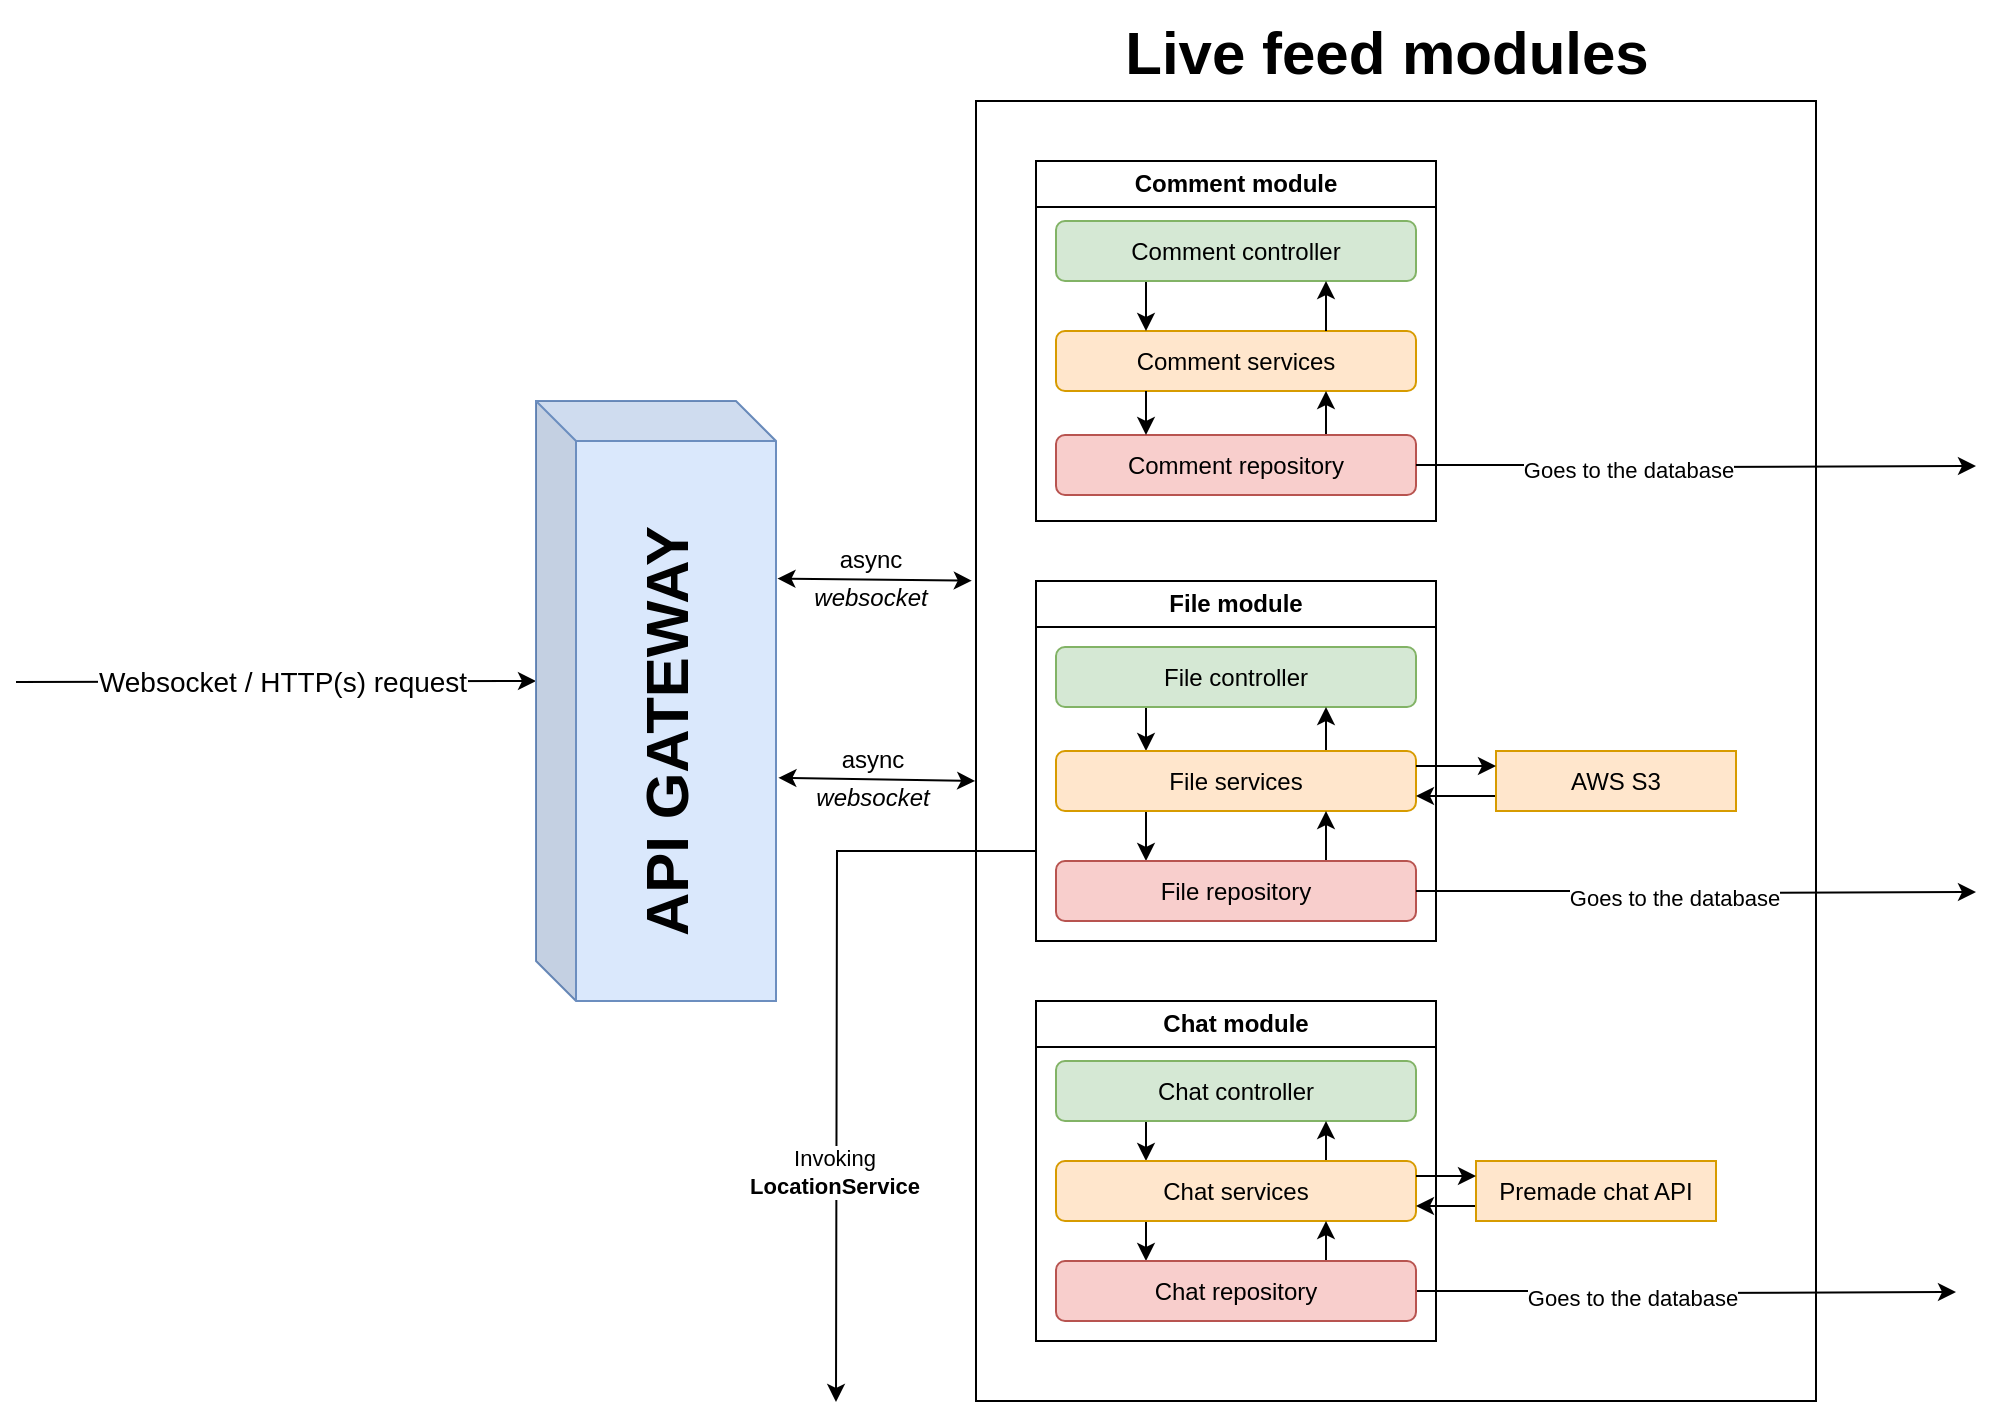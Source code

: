 <mxfile version="22.1.3" type="device">
  <diagram name="1 oldal" id="sQpmtlh0ADcDr7cKd1qy">
    <mxGraphModel dx="1687" dy="1731" grid="1" gridSize="10" guides="1" tooltips="1" connect="1" arrows="1" fold="1" page="1" pageScale="1" pageWidth="1169" pageHeight="827" math="0" shadow="0">
      <root>
        <mxCell id="0" />
        <mxCell id="1" parent="0" />
        <mxCell id="K_W33pW4idrhbQlklU6j-58" value="" style="whiteSpace=wrap;html=1;fillColor=none;" parent="1" vertex="1">
          <mxGeometry x="630" y="-10.5" width="420" height="650" as="geometry" />
        </mxCell>
        <mxCell id="K_W33pW4idrhbQlklU6j-4" value="" style="edgeStyle=none;orthogonalLoop=1;jettySize=auto;html=1;rounded=0;entryX=0;entryY=0;entryDx=0;entryDy=140;entryPerimeter=0;" parent="1" target="K_W33pW4idrhbQlklU6j-1" edge="1">
          <mxGeometry width="100" relative="1" as="geometry">
            <mxPoint x="150" y="280" as="sourcePoint" />
            <mxPoint x="250" y="280" as="targetPoint" />
            <Array as="points" />
          </mxGeometry>
        </mxCell>
        <mxCell id="K_W33pW4idrhbQlklU6j-8" value="Websocket / HTTP(s) request" style="edgeLabel;html=1;align=center;verticalAlign=middle;resizable=0;points=[];fontSize=14;" parent="K_W33pW4idrhbQlklU6j-4" vertex="1" connectable="0">
          <mxGeometry x="0.019" relative="1" as="geometry">
            <mxPoint as="offset" />
          </mxGeometry>
        </mxCell>
        <mxCell id="K_W33pW4idrhbQlklU6j-1" value="&lt;h2&gt;&lt;br&gt;&lt;/h2&gt;" style="shape=cube;whiteSpace=wrap;html=1;boundedLbl=1;backgroundOutline=1;darkOpacity=0.05;darkOpacity2=0.1;fillColor=#dae8fc;strokeColor=#6c8ebf;" parent="1" vertex="1">
          <mxGeometry x="410" y="139.5" width="120" height="300" as="geometry" />
        </mxCell>
        <mxCell id="K_W33pW4idrhbQlklU6j-2" value="&lt;b&gt;&lt;font style=&quot;font-size: 30px;&quot;&gt;API GATEWAY&lt;/font&gt;&lt;/b&gt;" style="text;html=1;align=center;verticalAlign=middle;resizable=0;points=[];autosize=1;strokeColor=none;fillColor=none;rotation=-90;" parent="1" vertex="1">
          <mxGeometry x="360" y="280" width="230" height="50" as="geometry" />
        </mxCell>
        <mxCell id="K_W33pW4idrhbQlklU6j-9" value="Comment module" style="swimlane;whiteSpace=wrap;html=1;" parent="1" vertex="1">
          <mxGeometry x="660" y="19.5" width="200" height="180" as="geometry" />
        </mxCell>
        <mxCell id="K_W33pW4idrhbQlklU6j-11" value="Comment services" style="rounded=1;whiteSpace=wrap;html=1;fillColor=#ffe6cc;strokeColor=#d79b00;" parent="K_W33pW4idrhbQlklU6j-9" vertex="1">
          <mxGeometry x="10" y="85" width="180" height="30" as="geometry" />
        </mxCell>
        <mxCell id="K_W33pW4idrhbQlklU6j-12" style="edgeStyle=orthogonalEdgeStyle;rounded=0;orthogonalLoop=1;jettySize=auto;html=1;exitX=0.25;exitY=1;exitDx=0;exitDy=0;entryX=0.25;entryY=0;entryDx=0;entryDy=0;" parent="1" source="K_W33pW4idrhbQlklU6j-10" target="K_W33pW4idrhbQlklU6j-11" edge="1">
          <mxGeometry relative="1" as="geometry" />
        </mxCell>
        <mxCell id="K_W33pW4idrhbQlklU6j-10" value="Comment controller" style="rounded=1;whiteSpace=wrap;html=1;fillColor=#d5e8d4;strokeColor=#82b366;" parent="1" vertex="1">
          <mxGeometry x="670" y="49.5" width="180" height="30" as="geometry" />
        </mxCell>
        <mxCell id="K_W33pW4idrhbQlklU6j-13" style="edgeStyle=orthogonalEdgeStyle;rounded=0;orthogonalLoop=1;jettySize=auto;html=1;exitX=0.75;exitY=0;exitDx=0;exitDy=0;entryX=0.75;entryY=1;entryDx=0;entryDy=0;" parent="1" source="K_W33pW4idrhbQlklU6j-11" target="K_W33pW4idrhbQlklU6j-10" edge="1">
          <mxGeometry relative="1" as="geometry" />
        </mxCell>
        <mxCell id="K_W33pW4idrhbQlklU6j-38" style="edgeStyle=orthogonalEdgeStyle;rounded=0;orthogonalLoop=1;jettySize=auto;html=1;exitX=0.75;exitY=0;exitDx=0;exitDy=0;entryX=0.75;entryY=1;entryDx=0;entryDy=0;" parent="1" source="K_W33pW4idrhbQlklU6j-14" target="K_W33pW4idrhbQlklU6j-11" edge="1">
          <mxGeometry relative="1" as="geometry" />
        </mxCell>
        <mxCell id="K_W33pW4idrhbQlklU6j-14" value="Comment repository" style="rounded=1;whiteSpace=wrap;html=1;fillColor=#f8cecc;strokeColor=#b85450;" parent="1" vertex="1">
          <mxGeometry x="670" y="156.5" width="180" height="30" as="geometry" />
        </mxCell>
        <mxCell id="K_W33pW4idrhbQlklU6j-21" style="edgeStyle=orthogonalEdgeStyle;rounded=0;orthogonalLoop=1;jettySize=auto;html=1;exitX=1;exitY=0.5;exitDx=0;exitDy=0;" parent="1" source="K_W33pW4idrhbQlklU6j-14" edge="1">
          <mxGeometry relative="1" as="geometry">
            <mxPoint x="1130" y="172" as="targetPoint" />
          </mxGeometry>
        </mxCell>
        <mxCell id="b5nH54tzLxVz9d5K9wjO-5" value="Goes to the database" style="edgeLabel;html=1;align=center;verticalAlign=middle;resizable=0;points=[];" vertex="1" connectable="0" parent="K_W33pW4idrhbQlklU6j-21">
          <mxGeometry x="-0.246" y="-1" relative="1" as="geometry">
            <mxPoint y="1" as="offset" />
          </mxGeometry>
        </mxCell>
        <mxCell id="K_W33pW4idrhbQlklU6j-69" style="edgeStyle=orthogonalEdgeStyle;rounded=0;orthogonalLoop=1;jettySize=auto;html=1;exitX=0;exitY=0.75;exitDx=0;exitDy=0;" parent="1" source="K_W33pW4idrhbQlklU6j-25" edge="1">
          <mxGeometry relative="1" as="geometry">
            <mxPoint x="560" y="640" as="targetPoint" />
          </mxGeometry>
        </mxCell>
        <mxCell id="K_W33pW4idrhbQlklU6j-70" value="Invoking&lt;br&gt;&lt;b&gt;LocationService&lt;/b&gt;" style="edgeLabel;html=1;align=center;verticalAlign=middle;resizable=0;points=[];" parent="K_W33pW4idrhbQlklU6j-69" vertex="1" connectable="0">
          <mxGeometry x="0.384" y="-1" relative="1" as="geometry">
            <mxPoint as="offset" />
          </mxGeometry>
        </mxCell>
        <mxCell id="K_W33pW4idrhbQlklU6j-25" value="File module" style="swimlane;whiteSpace=wrap;html=1;" parent="1" vertex="1">
          <mxGeometry x="660" y="229.5" width="200" height="180" as="geometry" />
        </mxCell>
        <mxCell id="K_W33pW4idrhbQlklU6j-28" style="edgeStyle=orthogonalEdgeStyle;rounded=0;orthogonalLoop=1;jettySize=auto;html=1;exitX=0.25;exitY=1;exitDx=0;exitDy=0;entryX=0.25;entryY=0;entryDx=0;entryDy=0;" parent="K_W33pW4idrhbQlklU6j-25" source="K_W33pW4idrhbQlklU6j-26" target="K_W33pW4idrhbQlklU6j-27" edge="1">
          <mxGeometry relative="1" as="geometry" />
        </mxCell>
        <mxCell id="K_W33pW4idrhbQlklU6j-26" value="File controller" style="rounded=1;whiteSpace=wrap;html=1;fillColor=#d5e8d4;strokeColor=#82b366;" parent="K_W33pW4idrhbQlklU6j-25" vertex="1">
          <mxGeometry x="10" y="33" width="180" height="30" as="geometry" />
        </mxCell>
        <mxCell id="K_W33pW4idrhbQlklU6j-29" style="edgeStyle=orthogonalEdgeStyle;rounded=0;orthogonalLoop=1;jettySize=auto;html=1;exitX=0.75;exitY=0;exitDx=0;exitDy=0;entryX=0.75;entryY=1;entryDx=0;entryDy=0;" parent="K_W33pW4idrhbQlklU6j-25" source="K_W33pW4idrhbQlklU6j-27" target="K_W33pW4idrhbQlklU6j-26" edge="1">
          <mxGeometry relative="1" as="geometry" />
        </mxCell>
        <mxCell id="K_W33pW4idrhbQlklU6j-39" style="edgeStyle=orthogonalEdgeStyle;rounded=0;orthogonalLoop=1;jettySize=auto;html=1;exitX=0.25;exitY=1;exitDx=0;exitDy=0;entryX=0.25;entryY=0;entryDx=0;entryDy=0;" parent="K_W33pW4idrhbQlklU6j-25" source="K_W33pW4idrhbQlklU6j-27" target="K_W33pW4idrhbQlklU6j-36" edge="1">
          <mxGeometry relative="1" as="geometry" />
        </mxCell>
        <mxCell id="K_W33pW4idrhbQlklU6j-27" value="File services" style="rounded=1;whiteSpace=wrap;html=1;fillColor=#ffe6cc;strokeColor=#d79b00;" parent="K_W33pW4idrhbQlklU6j-25" vertex="1">
          <mxGeometry x="10" y="85" width="180" height="30" as="geometry" />
        </mxCell>
        <mxCell id="K_W33pW4idrhbQlklU6j-40" style="edgeStyle=orthogonalEdgeStyle;rounded=0;orthogonalLoop=1;jettySize=auto;html=1;exitX=0.75;exitY=0;exitDx=0;exitDy=0;entryX=0.75;entryY=1;entryDx=0;entryDy=0;" parent="K_W33pW4idrhbQlklU6j-25" source="K_W33pW4idrhbQlklU6j-36" target="K_W33pW4idrhbQlklU6j-27" edge="1">
          <mxGeometry relative="1" as="geometry" />
        </mxCell>
        <mxCell id="K_W33pW4idrhbQlklU6j-36" value="File repository" style="rounded=1;whiteSpace=wrap;html=1;fillColor=#f8cecc;strokeColor=#b85450;" parent="K_W33pW4idrhbQlklU6j-25" vertex="1">
          <mxGeometry x="10" y="140" width="180" height="30" as="geometry" />
        </mxCell>
        <mxCell id="K_W33pW4idrhbQlklU6j-35" style="edgeStyle=orthogonalEdgeStyle;rounded=0;orthogonalLoop=1;jettySize=auto;html=1;exitX=0;exitY=0.75;exitDx=0;exitDy=0;entryX=1;entryY=0.75;entryDx=0;entryDy=0;" parent="1" source="K_W33pW4idrhbQlklU6j-32" target="K_W33pW4idrhbQlklU6j-27" edge="1">
          <mxGeometry relative="1" as="geometry" />
        </mxCell>
        <mxCell id="K_W33pW4idrhbQlklU6j-32" value="AWS S3" style="whiteSpace=wrap;html=1;fillColor=#ffe6cc;strokeColor=#d79b00;" parent="1" vertex="1">
          <mxGeometry x="890" y="314.5" width="120" height="30" as="geometry" />
        </mxCell>
        <mxCell id="K_W33pW4idrhbQlklU6j-34" style="edgeStyle=orthogonalEdgeStyle;rounded=0;orthogonalLoop=1;jettySize=auto;html=1;exitX=1;exitY=0.25;exitDx=0;exitDy=0;entryX=0;entryY=0.25;entryDx=0;entryDy=0;" parent="1" source="K_W33pW4idrhbQlklU6j-27" target="K_W33pW4idrhbQlklU6j-32" edge="1">
          <mxGeometry relative="1" as="geometry" />
        </mxCell>
        <mxCell id="K_W33pW4idrhbQlklU6j-37" style="edgeStyle=orthogonalEdgeStyle;rounded=0;orthogonalLoop=1;jettySize=auto;html=1;exitX=0.25;exitY=1;exitDx=0;exitDy=0;entryX=0.25;entryY=0;entryDx=0;entryDy=0;" parent="1" source="K_W33pW4idrhbQlklU6j-11" target="K_W33pW4idrhbQlklU6j-14" edge="1">
          <mxGeometry relative="1" as="geometry" />
        </mxCell>
        <mxCell id="K_W33pW4idrhbQlklU6j-43" style="edgeStyle=orthogonalEdgeStyle;rounded=0;orthogonalLoop=1;jettySize=auto;html=1;exitX=1;exitY=0.5;exitDx=0;exitDy=0;" parent="1" source="K_W33pW4idrhbQlklU6j-36" edge="1">
          <mxGeometry relative="1" as="geometry">
            <mxPoint x="1130" y="385" as="targetPoint" />
          </mxGeometry>
        </mxCell>
        <mxCell id="b5nH54tzLxVz9d5K9wjO-6" value="Goes to the database" style="edgeLabel;html=1;align=center;verticalAlign=middle;resizable=0;points=[];" vertex="1" connectable="0" parent="K_W33pW4idrhbQlklU6j-43">
          <mxGeometry x="-0.082" y="-2" relative="1" as="geometry">
            <mxPoint y="1" as="offset" />
          </mxGeometry>
        </mxCell>
        <mxCell id="K_W33pW4idrhbQlklU6j-44" value="Chat module" style="swimlane;whiteSpace=wrap;html=1;" parent="1" vertex="1">
          <mxGeometry x="660" y="439.5" width="200" height="170" as="geometry" />
        </mxCell>
        <mxCell id="K_W33pW4idrhbQlklU6j-51" style="edgeStyle=orthogonalEdgeStyle;rounded=0;orthogonalLoop=1;jettySize=auto;html=1;exitX=0.25;exitY=1;exitDx=0;exitDy=0;entryX=0.25;entryY=0;entryDx=0;entryDy=0;" parent="K_W33pW4idrhbQlklU6j-44" source="K_W33pW4idrhbQlklU6j-45" target="K_W33pW4idrhbQlklU6j-46" edge="1">
          <mxGeometry relative="1" as="geometry" />
        </mxCell>
        <mxCell id="K_W33pW4idrhbQlklU6j-45" value="Chat controller" style="rounded=1;whiteSpace=wrap;html=1;fillColor=#d5e8d4;strokeColor=#82b366;" parent="K_W33pW4idrhbQlklU6j-44" vertex="1">
          <mxGeometry x="10" y="30" width="180" height="30" as="geometry" />
        </mxCell>
        <mxCell id="K_W33pW4idrhbQlklU6j-52" style="edgeStyle=orthogonalEdgeStyle;rounded=0;orthogonalLoop=1;jettySize=auto;html=1;exitX=0.75;exitY=0;exitDx=0;exitDy=0;entryX=0.75;entryY=1;entryDx=0;entryDy=0;" parent="K_W33pW4idrhbQlklU6j-44" source="K_W33pW4idrhbQlklU6j-46" target="K_W33pW4idrhbQlklU6j-45" edge="1">
          <mxGeometry relative="1" as="geometry" />
        </mxCell>
        <mxCell id="K_W33pW4idrhbQlklU6j-54" style="edgeStyle=orthogonalEdgeStyle;rounded=0;orthogonalLoop=1;jettySize=auto;html=1;exitX=0.25;exitY=1;exitDx=0;exitDy=0;entryX=0.25;entryY=0;entryDx=0;entryDy=0;" parent="K_W33pW4idrhbQlklU6j-44" source="K_W33pW4idrhbQlklU6j-46" target="K_W33pW4idrhbQlklU6j-53" edge="1">
          <mxGeometry relative="1" as="geometry" />
        </mxCell>
        <mxCell id="K_W33pW4idrhbQlklU6j-46" value="Chat services" style="rounded=1;whiteSpace=wrap;html=1;fillColor=#ffe6cc;strokeColor=#d79b00;" parent="K_W33pW4idrhbQlklU6j-44" vertex="1">
          <mxGeometry x="10" y="80" width="180" height="30" as="geometry" />
        </mxCell>
        <mxCell id="K_W33pW4idrhbQlklU6j-55" style="edgeStyle=orthogonalEdgeStyle;rounded=0;orthogonalLoop=1;jettySize=auto;html=1;exitX=0.75;exitY=0;exitDx=0;exitDy=0;entryX=0.75;entryY=1;entryDx=0;entryDy=0;" parent="K_W33pW4idrhbQlklU6j-44" source="K_W33pW4idrhbQlklU6j-53" target="K_W33pW4idrhbQlklU6j-46" edge="1">
          <mxGeometry relative="1" as="geometry" />
        </mxCell>
        <mxCell id="b5nH54tzLxVz9d5K9wjO-7" style="edgeStyle=orthogonalEdgeStyle;rounded=0;orthogonalLoop=1;jettySize=auto;html=1;exitX=1;exitY=0.5;exitDx=0;exitDy=0;" edge="1" parent="K_W33pW4idrhbQlklU6j-44" source="K_W33pW4idrhbQlklU6j-53">
          <mxGeometry relative="1" as="geometry">
            <mxPoint x="460" y="145.5" as="targetPoint" />
          </mxGeometry>
        </mxCell>
        <mxCell id="b5nH54tzLxVz9d5K9wjO-8" value="Goes to the database" style="edgeLabel;html=1;align=center;verticalAlign=middle;resizable=0;points=[];" vertex="1" connectable="0" parent="b5nH54tzLxVz9d5K9wjO-7">
          <mxGeometry x="-0.203" y="-2" relative="1" as="geometry">
            <mxPoint y="1" as="offset" />
          </mxGeometry>
        </mxCell>
        <mxCell id="K_W33pW4idrhbQlklU6j-53" value="Chat repository" style="rounded=1;whiteSpace=wrap;html=1;fillColor=#f8cecc;strokeColor=#b85450;" parent="K_W33pW4idrhbQlklU6j-44" vertex="1">
          <mxGeometry x="10" y="130" width="180" height="30" as="geometry" />
        </mxCell>
        <mxCell id="K_W33pW4idrhbQlklU6j-50" style="edgeStyle=orthogonalEdgeStyle;rounded=0;orthogonalLoop=1;jettySize=auto;html=1;exitX=0;exitY=0.75;exitDx=0;exitDy=0;entryX=1;entryY=0.75;entryDx=0;entryDy=0;" parent="1" source="K_W33pW4idrhbQlklU6j-47" target="K_W33pW4idrhbQlklU6j-46" edge="1">
          <mxGeometry relative="1" as="geometry" />
        </mxCell>
        <mxCell id="K_W33pW4idrhbQlklU6j-47" value="Premade chat API" style="whiteSpace=wrap;html=1;fillColor=#ffe6cc;strokeColor=#d79b00;" parent="1" vertex="1">
          <mxGeometry x="880" y="519.5" width="120" height="30" as="geometry" />
        </mxCell>
        <mxCell id="K_W33pW4idrhbQlklU6j-49" style="edgeStyle=orthogonalEdgeStyle;rounded=0;orthogonalLoop=1;jettySize=auto;html=1;exitX=1;exitY=0.25;exitDx=0;exitDy=0;entryX=0;entryY=0.25;entryDx=0;entryDy=0;" parent="1" source="K_W33pW4idrhbQlklU6j-46" target="K_W33pW4idrhbQlklU6j-47" edge="1">
          <mxGeometry relative="1" as="geometry" />
        </mxCell>
        <mxCell id="K_W33pW4idrhbQlklU6j-59" value="&lt;b&gt;&lt;font style=&quot;font-size: 30px;&quot;&gt;Live feed modules&lt;/font&gt;&lt;/b&gt;" style="text;html=1;align=center;verticalAlign=middle;resizable=0;points=[];autosize=1;strokeColor=none;fillColor=none;" parent="1" vertex="1">
          <mxGeometry x="690" y="-60.5" width="290" height="50" as="geometry" />
        </mxCell>
        <mxCell id="K_W33pW4idrhbQlklU6j-63" value="" style="endArrow=classic;startArrow=classic;html=1;rounded=0;entryX=-0.005;entryY=0.369;entryDx=0;entryDy=0;entryPerimeter=0;exitX=1.006;exitY=0.296;exitDx=0;exitDy=0;exitPerimeter=0;" parent="1" source="K_W33pW4idrhbQlklU6j-1" target="K_W33pW4idrhbQlklU6j-58" edge="1">
          <mxGeometry width="50" height="50" relative="1" as="geometry">
            <mxPoint x="530" y="230" as="sourcePoint" />
            <mxPoint x="600" y="230" as="targetPoint" />
          </mxGeometry>
        </mxCell>
        <mxCell id="K_W33pW4idrhbQlklU6j-64" value="" style="endArrow=classic;startArrow=classic;html=1;rounded=0;entryX=-0.001;entryY=0.523;entryDx=0;entryDy=0;entryPerimeter=0;exitX=1.01;exitY=0.628;exitDx=0;exitDy=0;exitPerimeter=0;" parent="1" source="K_W33pW4idrhbQlklU6j-1" target="K_W33pW4idrhbQlklU6j-58" edge="1">
          <mxGeometry width="50" height="50" relative="1" as="geometry">
            <mxPoint x="520" y="320" as="sourcePoint" />
            <mxPoint x="627" y="329.18" as="targetPoint" />
          </mxGeometry>
        </mxCell>
        <mxCell id="K_W33pW4idrhbQlklU6j-65" value="async" style="text;html=1;align=center;verticalAlign=middle;resizable=0;points=[];autosize=1;strokeColor=none;fillColor=none;" parent="1" vertex="1">
          <mxGeometry x="552" y="204" width="50" height="30" as="geometry" />
        </mxCell>
        <mxCell id="K_W33pW4idrhbQlklU6j-66" value="&lt;i&gt;websocket&lt;/i&gt;" style="text;html=1;align=center;verticalAlign=middle;resizable=0;points=[];autosize=1;strokeColor=none;fillColor=none;" parent="1" vertex="1">
          <mxGeometry x="537" y="222.5" width="80" height="30" as="geometry" />
        </mxCell>
        <mxCell id="K_W33pW4idrhbQlklU6j-67" value="async" style="text;html=1;align=center;verticalAlign=middle;resizable=0;points=[];autosize=1;strokeColor=none;fillColor=none;" parent="1" vertex="1">
          <mxGeometry x="553" y="304.25" width="50" height="30" as="geometry" />
        </mxCell>
        <mxCell id="K_W33pW4idrhbQlklU6j-68" value="&lt;i&gt;websocket&lt;/i&gt;" style="text;html=1;align=center;verticalAlign=middle;resizable=0;points=[];autosize=1;strokeColor=none;fillColor=none;" parent="1" vertex="1">
          <mxGeometry x="538" y="322.75" width="80" height="30" as="geometry" />
        </mxCell>
      </root>
    </mxGraphModel>
  </diagram>
</mxfile>
